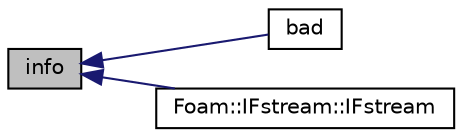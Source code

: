 digraph "info"
{
  bgcolor="transparent";
  edge [fontname="Helvetica",fontsize="10",labelfontname="Helvetica",labelfontsize="10"];
  node [fontname="Helvetica",fontsize="10",shape=record];
  rankdir="LR";
  Node22519 [label="info",height=0.2,width=0.4,color="black", fillcolor="grey75", style="filled", fontcolor="black"];
  Node22519 -> Node22520 [dir="back",color="midnightblue",fontsize="10",style="solid",fontname="Helvetica"];
  Node22520 [label="bad",height=0.2,width=0.4,color="black",URL="$a27249.html#a9f7290a5d70f30e1b1b42c8ac4a6082d"];
  Node22519 -> Node22521 [dir="back",color="midnightblue",fontsize="10",style="solid",fontname="Helvetica"];
  Node22521 [label="Foam::IFstream::IFstream",height=0.2,width=0.4,color="black",URL="$a27289.html#ab2c39d01f52ff1e9838f87d4df095772",tooltip="Construct from pathname. "];
}
